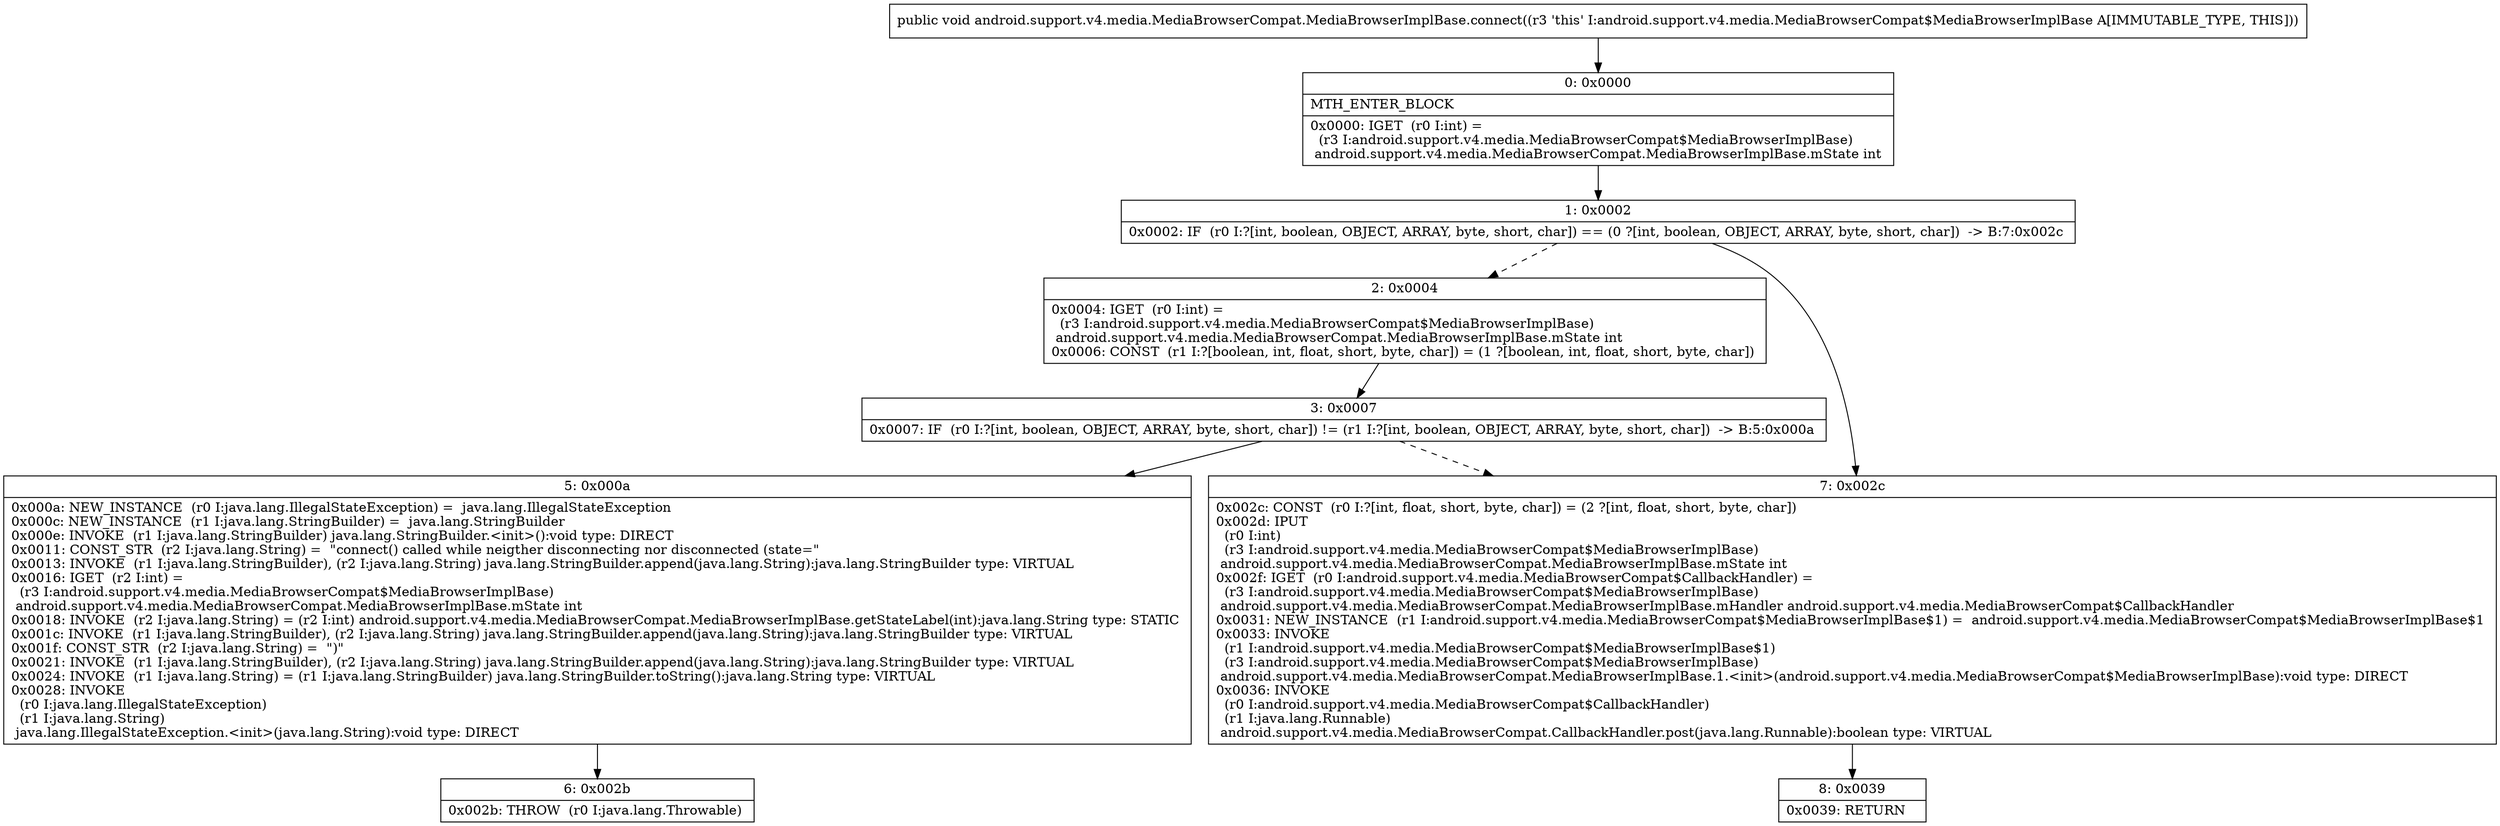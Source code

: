 digraph "CFG forandroid.support.v4.media.MediaBrowserCompat.MediaBrowserImplBase.connect()V" {
Node_0 [shape=record,label="{0\:\ 0x0000|MTH_ENTER_BLOCK\l|0x0000: IGET  (r0 I:int) = \l  (r3 I:android.support.v4.media.MediaBrowserCompat$MediaBrowserImplBase)\l android.support.v4.media.MediaBrowserCompat.MediaBrowserImplBase.mState int \l}"];
Node_1 [shape=record,label="{1\:\ 0x0002|0x0002: IF  (r0 I:?[int, boolean, OBJECT, ARRAY, byte, short, char]) == (0 ?[int, boolean, OBJECT, ARRAY, byte, short, char])  \-\> B:7:0x002c \l}"];
Node_2 [shape=record,label="{2\:\ 0x0004|0x0004: IGET  (r0 I:int) = \l  (r3 I:android.support.v4.media.MediaBrowserCompat$MediaBrowserImplBase)\l android.support.v4.media.MediaBrowserCompat.MediaBrowserImplBase.mState int \l0x0006: CONST  (r1 I:?[boolean, int, float, short, byte, char]) = (1 ?[boolean, int, float, short, byte, char]) \l}"];
Node_3 [shape=record,label="{3\:\ 0x0007|0x0007: IF  (r0 I:?[int, boolean, OBJECT, ARRAY, byte, short, char]) != (r1 I:?[int, boolean, OBJECT, ARRAY, byte, short, char])  \-\> B:5:0x000a \l}"];
Node_5 [shape=record,label="{5\:\ 0x000a|0x000a: NEW_INSTANCE  (r0 I:java.lang.IllegalStateException) =  java.lang.IllegalStateException \l0x000c: NEW_INSTANCE  (r1 I:java.lang.StringBuilder) =  java.lang.StringBuilder \l0x000e: INVOKE  (r1 I:java.lang.StringBuilder) java.lang.StringBuilder.\<init\>():void type: DIRECT \l0x0011: CONST_STR  (r2 I:java.lang.String) =  \"connect() called while neigther disconnecting nor disconnected (state=\" \l0x0013: INVOKE  (r1 I:java.lang.StringBuilder), (r2 I:java.lang.String) java.lang.StringBuilder.append(java.lang.String):java.lang.StringBuilder type: VIRTUAL \l0x0016: IGET  (r2 I:int) = \l  (r3 I:android.support.v4.media.MediaBrowserCompat$MediaBrowserImplBase)\l android.support.v4.media.MediaBrowserCompat.MediaBrowserImplBase.mState int \l0x0018: INVOKE  (r2 I:java.lang.String) = (r2 I:int) android.support.v4.media.MediaBrowserCompat.MediaBrowserImplBase.getStateLabel(int):java.lang.String type: STATIC \l0x001c: INVOKE  (r1 I:java.lang.StringBuilder), (r2 I:java.lang.String) java.lang.StringBuilder.append(java.lang.String):java.lang.StringBuilder type: VIRTUAL \l0x001f: CONST_STR  (r2 I:java.lang.String) =  \")\" \l0x0021: INVOKE  (r1 I:java.lang.StringBuilder), (r2 I:java.lang.String) java.lang.StringBuilder.append(java.lang.String):java.lang.StringBuilder type: VIRTUAL \l0x0024: INVOKE  (r1 I:java.lang.String) = (r1 I:java.lang.StringBuilder) java.lang.StringBuilder.toString():java.lang.String type: VIRTUAL \l0x0028: INVOKE  \l  (r0 I:java.lang.IllegalStateException)\l  (r1 I:java.lang.String)\l java.lang.IllegalStateException.\<init\>(java.lang.String):void type: DIRECT \l}"];
Node_6 [shape=record,label="{6\:\ 0x002b|0x002b: THROW  (r0 I:java.lang.Throwable) \l}"];
Node_7 [shape=record,label="{7\:\ 0x002c|0x002c: CONST  (r0 I:?[int, float, short, byte, char]) = (2 ?[int, float, short, byte, char]) \l0x002d: IPUT  \l  (r0 I:int)\l  (r3 I:android.support.v4.media.MediaBrowserCompat$MediaBrowserImplBase)\l android.support.v4.media.MediaBrowserCompat.MediaBrowserImplBase.mState int \l0x002f: IGET  (r0 I:android.support.v4.media.MediaBrowserCompat$CallbackHandler) = \l  (r3 I:android.support.v4.media.MediaBrowserCompat$MediaBrowserImplBase)\l android.support.v4.media.MediaBrowserCompat.MediaBrowserImplBase.mHandler android.support.v4.media.MediaBrowserCompat$CallbackHandler \l0x0031: NEW_INSTANCE  (r1 I:android.support.v4.media.MediaBrowserCompat$MediaBrowserImplBase$1) =  android.support.v4.media.MediaBrowserCompat$MediaBrowserImplBase$1 \l0x0033: INVOKE  \l  (r1 I:android.support.v4.media.MediaBrowserCompat$MediaBrowserImplBase$1)\l  (r3 I:android.support.v4.media.MediaBrowserCompat$MediaBrowserImplBase)\l android.support.v4.media.MediaBrowserCompat.MediaBrowserImplBase.1.\<init\>(android.support.v4.media.MediaBrowserCompat$MediaBrowserImplBase):void type: DIRECT \l0x0036: INVOKE  \l  (r0 I:android.support.v4.media.MediaBrowserCompat$CallbackHandler)\l  (r1 I:java.lang.Runnable)\l android.support.v4.media.MediaBrowserCompat.CallbackHandler.post(java.lang.Runnable):boolean type: VIRTUAL \l}"];
Node_8 [shape=record,label="{8\:\ 0x0039|0x0039: RETURN   \l}"];
MethodNode[shape=record,label="{public void android.support.v4.media.MediaBrowserCompat.MediaBrowserImplBase.connect((r3 'this' I:android.support.v4.media.MediaBrowserCompat$MediaBrowserImplBase A[IMMUTABLE_TYPE, THIS])) }"];
MethodNode -> Node_0;
Node_0 -> Node_1;
Node_1 -> Node_2[style=dashed];
Node_1 -> Node_7;
Node_2 -> Node_3;
Node_3 -> Node_5;
Node_3 -> Node_7[style=dashed];
Node_5 -> Node_6;
Node_7 -> Node_8;
}

